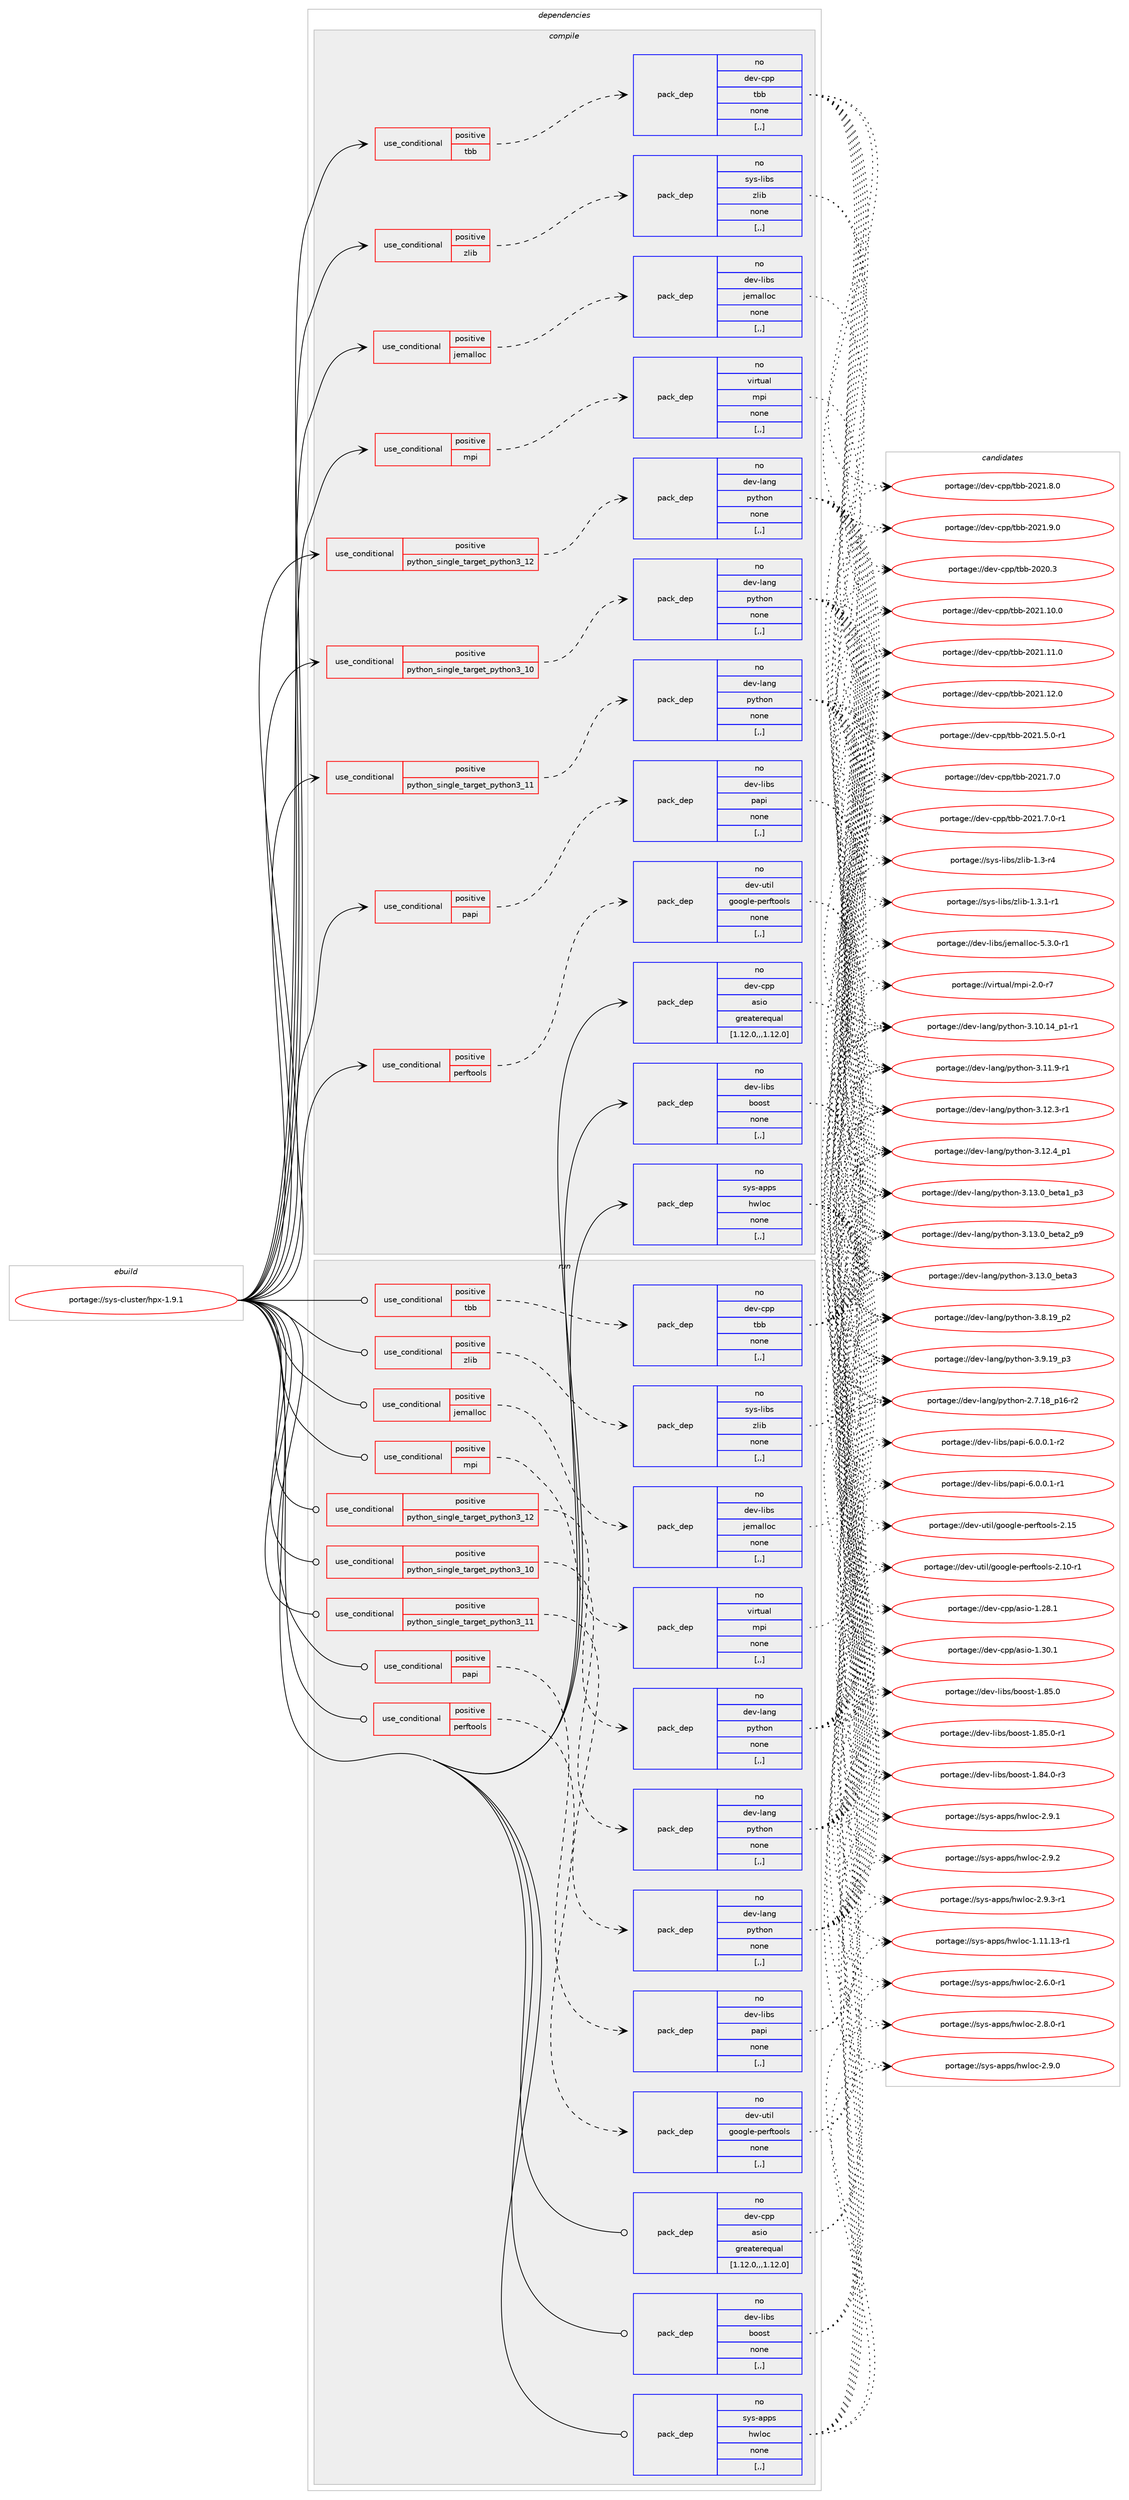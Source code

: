 digraph prolog {

# *************
# Graph options
# *************

newrank=true;
concentrate=true;
compound=true;
graph [rankdir=LR,fontname=Helvetica,fontsize=10,ranksep=1.5];#, ranksep=2.5, nodesep=0.2];
edge  [arrowhead=vee];
node  [fontname=Helvetica,fontsize=10];

# **********
# The ebuild
# **********

subgraph cluster_leftcol {
color=gray;
rank=same;
label=<<i>ebuild</i>>;
id [label="portage://sys-cluster/hpx-1.9.1", color=red, width=4, href="../sys-cluster/hpx-1.9.1.svg"];
}

# ****************
# The dependencies
# ****************

subgraph cluster_midcol {
color=gray;
label=<<i>dependencies</i>>;
subgraph cluster_compile {
fillcolor="#eeeeee";
style=filled;
label=<<i>compile</i>>;
subgraph cond111614 {
dependency420783 [label=<<TABLE BORDER="0" CELLBORDER="1" CELLSPACING="0" CELLPADDING="4"><TR><TD ROWSPAN="3" CELLPADDING="10">use_conditional</TD></TR><TR><TD>positive</TD></TR><TR><TD>jemalloc</TD></TR></TABLE>>, shape=none, color=red];
subgraph pack306294 {
dependency420784 [label=<<TABLE BORDER="0" CELLBORDER="1" CELLSPACING="0" CELLPADDING="4" WIDTH="220"><TR><TD ROWSPAN="6" CELLPADDING="30">pack_dep</TD></TR><TR><TD WIDTH="110">no</TD></TR><TR><TD>dev-libs</TD></TR><TR><TD>jemalloc</TD></TR><TR><TD>none</TD></TR><TR><TD>[,,]</TD></TR></TABLE>>, shape=none, color=blue];
}
dependency420783:e -> dependency420784:w [weight=20,style="dashed",arrowhead="vee"];
}
id:e -> dependency420783:w [weight=20,style="solid",arrowhead="vee"];
subgraph cond111615 {
dependency420785 [label=<<TABLE BORDER="0" CELLBORDER="1" CELLSPACING="0" CELLPADDING="4"><TR><TD ROWSPAN="3" CELLPADDING="10">use_conditional</TD></TR><TR><TD>positive</TD></TR><TR><TD>mpi</TD></TR></TABLE>>, shape=none, color=red];
subgraph pack306295 {
dependency420786 [label=<<TABLE BORDER="0" CELLBORDER="1" CELLSPACING="0" CELLPADDING="4" WIDTH="220"><TR><TD ROWSPAN="6" CELLPADDING="30">pack_dep</TD></TR><TR><TD WIDTH="110">no</TD></TR><TR><TD>virtual</TD></TR><TR><TD>mpi</TD></TR><TR><TD>none</TD></TR><TR><TD>[,,]</TD></TR></TABLE>>, shape=none, color=blue];
}
dependency420785:e -> dependency420786:w [weight=20,style="dashed",arrowhead="vee"];
}
id:e -> dependency420785:w [weight=20,style="solid",arrowhead="vee"];
subgraph cond111616 {
dependency420787 [label=<<TABLE BORDER="0" CELLBORDER="1" CELLSPACING="0" CELLPADDING="4"><TR><TD ROWSPAN="3" CELLPADDING="10">use_conditional</TD></TR><TR><TD>positive</TD></TR><TR><TD>papi</TD></TR></TABLE>>, shape=none, color=red];
subgraph pack306296 {
dependency420788 [label=<<TABLE BORDER="0" CELLBORDER="1" CELLSPACING="0" CELLPADDING="4" WIDTH="220"><TR><TD ROWSPAN="6" CELLPADDING="30">pack_dep</TD></TR><TR><TD WIDTH="110">no</TD></TR><TR><TD>dev-libs</TD></TR><TR><TD>papi</TD></TR><TR><TD>none</TD></TR><TR><TD>[,,]</TD></TR></TABLE>>, shape=none, color=blue];
}
dependency420787:e -> dependency420788:w [weight=20,style="dashed",arrowhead="vee"];
}
id:e -> dependency420787:w [weight=20,style="solid",arrowhead="vee"];
subgraph cond111617 {
dependency420789 [label=<<TABLE BORDER="0" CELLBORDER="1" CELLSPACING="0" CELLPADDING="4"><TR><TD ROWSPAN="3" CELLPADDING="10">use_conditional</TD></TR><TR><TD>positive</TD></TR><TR><TD>perftools</TD></TR></TABLE>>, shape=none, color=red];
subgraph pack306297 {
dependency420790 [label=<<TABLE BORDER="0" CELLBORDER="1" CELLSPACING="0" CELLPADDING="4" WIDTH="220"><TR><TD ROWSPAN="6" CELLPADDING="30">pack_dep</TD></TR><TR><TD WIDTH="110">no</TD></TR><TR><TD>dev-util</TD></TR><TR><TD>google-perftools</TD></TR><TR><TD>none</TD></TR><TR><TD>[,,]</TD></TR></TABLE>>, shape=none, color=blue];
}
dependency420789:e -> dependency420790:w [weight=20,style="dashed",arrowhead="vee"];
}
id:e -> dependency420789:w [weight=20,style="solid",arrowhead="vee"];
subgraph cond111618 {
dependency420791 [label=<<TABLE BORDER="0" CELLBORDER="1" CELLSPACING="0" CELLPADDING="4"><TR><TD ROWSPAN="3" CELLPADDING="10">use_conditional</TD></TR><TR><TD>positive</TD></TR><TR><TD>python_single_target_python3_10</TD></TR></TABLE>>, shape=none, color=red];
subgraph pack306298 {
dependency420792 [label=<<TABLE BORDER="0" CELLBORDER="1" CELLSPACING="0" CELLPADDING="4" WIDTH="220"><TR><TD ROWSPAN="6" CELLPADDING="30">pack_dep</TD></TR><TR><TD WIDTH="110">no</TD></TR><TR><TD>dev-lang</TD></TR><TR><TD>python</TD></TR><TR><TD>none</TD></TR><TR><TD>[,,]</TD></TR></TABLE>>, shape=none, color=blue];
}
dependency420791:e -> dependency420792:w [weight=20,style="dashed",arrowhead="vee"];
}
id:e -> dependency420791:w [weight=20,style="solid",arrowhead="vee"];
subgraph cond111619 {
dependency420793 [label=<<TABLE BORDER="0" CELLBORDER="1" CELLSPACING="0" CELLPADDING="4"><TR><TD ROWSPAN="3" CELLPADDING="10">use_conditional</TD></TR><TR><TD>positive</TD></TR><TR><TD>python_single_target_python3_11</TD></TR></TABLE>>, shape=none, color=red];
subgraph pack306299 {
dependency420794 [label=<<TABLE BORDER="0" CELLBORDER="1" CELLSPACING="0" CELLPADDING="4" WIDTH="220"><TR><TD ROWSPAN="6" CELLPADDING="30">pack_dep</TD></TR><TR><TD WIDTH="110">no</TD></TR><TR><TD>dev-lang</TD></TR><TR><TD>python</TD></TR><TR><TD>none</TD></TR><TR><TD>[,,]</TD></TR></TABLE>>, shape=none, color=blue];
}
dependency420793:e -> dependency420794:w [weight=20,style="dashed",arrowhead="vee"];
}
id:e -> dependency420793:w [weight=20,style="solid",arrowhead="vee"];
subgraph cond111620 {
dependency420795 [label=<<TABLE BORDER="0" CELLBORDER="1" CELLSPACING="0" CELLPADDING="4"><TR><TD ROWSPAN="3" CELLPADDING="10">use_conditional</TD></TR><TR><TD>positive</TD></TR><TR><TD>python_single_target_python3_12</TD></TR></TABLE>>, shape=none, color=red];
subgraph pack306300 {
dependency420796 [label=<<TABLE BORDER="0" CELLBORDER="1" CELLSPACING="0" CELLPADDING="4" WIDTH="220"><TR><TD ROWSPAN="6" CELLPADDING="30">pack_dep</TD></TR><TR><TD WIDTH="110">no</TD></TR><TR><TD>dev-lang</TD></TR><TR><TD>python</TD></TR><TR><TD>none</TD></TR><TR><TD>[,,]</TD></TR></TABLE>>, shape=none, color=blue];
}
dependency420795:e -> dependency420796:w [weight=20,style="dashed",arrowhead="vee"];
}
id:e -> dependency420795:w [weight=20,style="solid",arrowhead="vee"];
subgraph cond111621 {
dependency420797 [label=<<TABLE BORDER="0" CELLBORDER="1" CELLSPACING="0" CELLPADDING="4"><TR><TD ROWSPAN="3" CELLPADDING="10">use_conditional</TD></TR><TR><TD>positive</TD></TR><TR><TD>tbb</TD></TR></TABLE>>, shape=none, color=red];
subgraph pack306301 {
dependency420798 [label=<<TABLE BORDER="0" CELLBORDER="1" CELLSPACING="0" CELLPADDING="4" WIDTH="220"><TR><TD ROWSPAN="6" CELLPADDING="30">pack_dep</TD></TR><TR><TD WIDTH="110">no</TD></TR><TR><TD>dev-cpp</TD></TR><TR><TD>tbb</TD></TR><TR><TD>none</TD></TR><TR><TD>[,,]</TD></TR></TABLE>>, shape=none, color=blue];
}
dependency420797:e -> dependency420798:w [weight=20,style="dashed",arrowhead="vee"];
}
id:e -> dependency420797:w [weight=20,style="solid",arrowhead="vee"];
subgraph cond111622 {
dependency420799 [label=<<TABLE BORDER="0" CELLBORDER="1" CELLSPACING="0" CELLPADDING="4"><TR><TD ROWSPAN="3" CELLPADDING="10">use_conditional</TD></TR><TR><TD>positive</TD></TR><TR><TD>zlib</TD></TR></TABLE>>, shape=none, color=red];
subgraph pack306302 {
dependency420800 [label=<<TABLE BORDER="0" CELLBORDER="1" CELLSPACING="0" CELLPADDING="4" WIDTH="220"><TR><TD ROWSPAN="6" CELLPADDING="30">pack_dep</TD></TR><TR><TD WIDTH="110">no</TD></TR><TR><TD>sys-libs</TD></TR><TR><TD>zlib</TD></TR><TR><TD>none</TD></TR><TR><TD>[,,]</TD></TR></TABLE>>, shape=none, color=blue];
}
dependency420799:e -> dependency420800:w [weight=20,style="dashed",arrowhead="vee"];
}
id:e -> dependency420799:w [weight=20,style="solid",arrowhead="vee"];
subgraph pack306303 {
dependency420801 [label=<<TABLE BORDER="0" CELLBORDER="1" CELLSPACING="0" CELLPADDING="4" WIDTH="220"><TR><TD ROWSPAN="6" CELLPADDING="30">pack_dep</TD></TR><TR><TD WIDTH="110">no</TD></TR><TR><TD>dev-cpp</TD></TR><TR><TD>asio</TD></TR><TR><TD>greaterequal</TD></TR><TR><TD>[1.12.0,,,1.12.0]</TD></TR></TABLE>>, shape=none, color=blue];
}
id:e -> dependency420801:w [weight=20,style="solid",arrowhead="vee"];
subgraph pack306304 {
dependency420802 [label=<<TABLE BORDER="0" CELLBORDER="1" CELLSPACING="0" CELLPADDING="4" WIDTH="220"><TR><TD ROWSPAN="6" CELLPADDING="30">pack_dep</TD></TR><TR><TD WIDTH="110">no</TD></TR><TR><TD>dev-libs</TD></TR><TR><TD>boost</TD></TR><TR><TD>none</TD></TR><TR><TD>[,,]</TD></TR></TABLE>>, shape=none, color=blue];
}
id:e -> dependency420802:w [weight=20,style="solid",arrowhead="vee"];
subgraph pack306305 {
dependency420803 [label=<<TABLE BORDER="0" CELLBORDER="1" CELLSPACING="0" CELLPADDING="4" WIDTH="220"><TR><TD ROWSPAN="6" CELLPADDING="30">pack_dep</TD></TR><TR><TD WIDTH="110">no</TD></TR><TR><TD>sys-apps</TD></TR><TR><TD>hwloc</TD></TR><TR><TD>none</TD></TR><TR><TD>[,,]</TD></TR></TABLE>>, shape=none, color=blue];
}
id:e -> dependency420803:w [weight=20,style="solid",arrowhead="vee"];
}
subgraph cluster_compileandrun {
fillcolor="#eeeeee";
style=filled;
label=<<i>compile and run</i>>;
}
subgraph cluster_run {
fillcolor="#eeeeee";
style=filled;
label=<<i>run</i>>;
subgraph cond111623 {
dependency420804 [label=<<TABLE BORDER="0" CELLBORDER="1" CELLSPACING="0" CELLPADDING="4"><TR><TD ROWSPAN="3" CELLPADDING="10">use_conditional</TD></TR><TR><TD>positive</TD></TR><TR><TD>jemalloc</TD></TR></TABLE>>, shape=none, color=red];
subgraph pack306306 {
dependency420805 [label=<<TABLE BORDER="0" CELLBORDER="1" CELLSPACING="0" CELLPADDING="4" WIDTH="220"><TR><TD ROWSPAN="6" CELLPADDING="30">pack_dep</TD></TR><TR><TD WIDTH="110">no</TD></TR><TR><TD>dev-libs</TD></TR><TR><TD>jemalloc</TD></TR><TR><TD>none</TD></TR><TR><TD>[,,]</TD></TR></TABLE>>, shape=none, color=blue];
}
dependency420804:e -> dependency420805:w [weight=20,style="dashed",arrowhead="vee"];
}
id:e -> dependency420804:w [weight=20,style="solid",arrowhead="odot"];
subgraph cond111624 {
dependency420806 [label=<<TABLE BORDER="0" CELLBORDER="1" CELLSPACING="0" CELLPADDING="4"><TR><TD ROWSPAN="3" CELLPADDING="10">use_conditional</TD></TR><TR><TD>positive</TD></TR><TR><TD>mpi</TD></TR></TABLE>>, shape=none, color=red];
subgraph pack306307 {
dependency420807 [label=<<TABLE BORDER="0" CELLBORDER="1" CELLSPACING="0" CELLPADDING="4" WIDTH="220"><TR><TD ROWSPAN="6" CELLPADDING="30">pack_dep</TD></TR><TR><TD WIDTH="110">no</TD></TR><TR><TD>virtual</TD></TR><TR><TD>mpi</TD></TR><TR><TD>none</TD></TR><TR><TD>[,,]</TD></TR></TABLE>>, shape=none, color=blue];
}
dependency420806:e -> dependency420807:w [weight=20,style="dashed",arrowhead="vee"];
}
id:e -> dependency420806:w [weight=20,style="solid",arrowhead="odot"];
subgraph cond111625 {
dependency420808 [label=<<TABLE BORDER="0" CELLBORDER="1" CELLSPACING="0" CELLPADDING="4"><TR><TD ROWSPAN="3" CELLPADDING="10">use_conditional</TD></TR><TR><TD>positive</TD></TR><TR><TD>papi</TD></TR></TABLE>>, shape=none, color=red];
subgraph pack306308 {
dependency420809 [label=<<TABLE BORDER="0" CELLBORDER="1" CELLSPACING="0" CELLPADDING="4" WIDTH="220"><TR><TD ROWSPAN="6" CELLPADDING="30">pack_dep</TD></TR><TR><TD WIDTH="110">no</TD></TR><TR><TD>dev-libs</TD></TR><TR><TD>papi</TD></TR><TR><TD>none</TD></TR><TR><TD>[,,]</TD></TR></TABLE>>, shape=none, color=blue];
}
dependency420808:e -> dependency420809:w [weight=20,style="dashed",arrowhead="vee"];
}
id:e -> dependency420808:w [weight=20,style="solid",arrowhead="odot"];
subgraph cond111626 {
dependency420810 [label=<<TABLE BORDER="0" CELLBORDER="1" CELLSPACING="0" CELLPADDING="4"><TR><TD ROWSPAN="3" CELLPADDING="10">use_conditional</TD></TR><TR><TD>positive</TD></TR><TR><TD>perftools</TD></TR></TABLE>>, shape=none, color=red];
subgraph pack306309 {
dependency420811 [label=<<TABLE BORDER="0" CELLBORDER="1" CELLSPACING="0" CELLPADDING="4" WIDTH="220"><TR><TD ROWSPAN="6" CELLPADDING="30">pack_dep</TD></TR><TR><TD WIDTH="110">no</TD></TR><TR><TD>dev-util</TD></TR><TR><TD>google-perftools</TD></TR><TR><TD>none</TD></TR><TR><TD>[,,]</TD></TR></TABLE>>, shape=none, color=blue];
}
dependency420810:e -> dependency420811:w [weight=20,style="dashed",arrowhead="vee"];
}
id:e -> dependency420810:w [weight=20,style="solid",arrowhead="odot"];
subgraph cond111627 {
dependency420812 [label=<<TABLE BORDER="0" CELLBORDER="1" CELLSPACING="0" CELLPADDING="4"><TR><TD ROWSPAN="3" CELLPADDING="10">use_conditional</TD></TR><TR><TD>positive</TD></TR><TR><TD>python_single_target_python3_10</TD></TR></TABLE>>, shape=none, color=red];
subgraph pack306310 {
dependency420813 [label=<<TABLE BORDER="0" CELLBORDER="1" CELLSPACING="0" CELLPADDING="4" WIDTH="220"><TR><TD ROWSPAN="6" CELLPADDING="30">pack_dep</TD></TR><TR><TD WIDTH="110">no</TD></TR><TR><TD>dev-lang</TD></TR><TR><TD>python</TD></TR><TR><TD>none</TD></TR><TR><TD>[,,]</TD></TR></TABLE>>, shape=none, color=blue];
}
dependency420812:e -> dependency420813:w [weight=20,style="dashed",arrowhead="vee"];
}
id:e -> dependency420812:w [weight=20,style="solid",arrowhead="odot"];
subgraph cond111628 {
dependency420814 [label=<<TABLE BORDER="0" CELLBORDER="1" CELLSPACING="0" CELLPADDING="4"><TR><TD ROWSPAN="3" CELLPADDING="10">use_conditional</TD></TR><TR><TD>positive</TD></TR><TR><TD>python_single_target_python3_11</TD></TR></TABLE>>, shape=none, color=red];
subgraph pack306311 {
dependency420815 [label=<<TABLE BORDER="0" CELLBORDER="1" CELLSPACING="0" CELLPADDING="4" WIDTH="220"><TR><TD ROWSPAN="6" CELLPADDING="30">pack_dep</TD></TR><TR><TD WIDTH="110">no</TD></TR><TR><TD>dev-lang</TD></TR><TR><TD>python</TD></TR><TR><TD>none</TD></TR><TR><TD>[,,]</TD></TR></TABLE>>, shape=none, color=blue];
}
dependency420814:e -> dependency420815:w [weight=20,style="dashed",arrowhead="vee"];
}
id:e -> dependency420814:w [weight=20,style="solid",arrowhead="odot"];
subgraph cond111629 {
dependency420816 [label=<<TABLE BORDER="0" CELLBORDER="1" CELLSPACING="0" CELLPADDING="4"><TR><TD ROWSPAN="3" CELLPADDING="10">use_conditional</TD></TR><TR><TD>positive</TD></TR><TR><TD>python_single_target_python3_12</TD></TR></TABLE>>, shape=none, color=red];
subgraph pack306312 {
dependency420817 [label=<<TABLE BORDER="0" CELLBORDER="1" CELLSPACING="0" CELLPADDING="4" WIDTH="220"><TR><TD ROWSPAN="6" CELLPADDING="30">pack_dep</TD></TR><TR><TD WIDTH="110">no</TD></TR><TR><TD>dev-lang</TD></TR><TR><TD>python</TD></TR><TR><TD>none</TD></TR><TR><TD>[,,]</TD></TR></TABLE>>, shape=none, color=blue];
}
dependency420816:e -> dependency420817:w [weight=20,style="dashed",arrowhead="vee"];
}
id:e -> dependency420816:w [weight=20,style="solid",arrowhead="odot"];
subgraph cond111630 {
dependency420818 [label=<<TABLE BORDER="0" CELLBORDER="1" CELLSPACING="0" CELLPADDING="4"><TR><TD ROWSPAN="3" CELLPADDING="10">use_conditional</TD></TR><TR><TD>positive</TD></TR><TR><TD>tbb</TD></TR></TABLE>>, shape=none, color=red];
subgraph pack306313 {
dependency420819 [label=<<TABLE BORDER="0" CELLBORDER="1" CELLSPACING="0" CELLPADDING="4" WIDTH="220"><TR><TD ROWSPAN="6" CELLPADDING="30">pack_dep</TD></TR><TR><TD WIDTH="110">no</TD></TR><TR><TD>dev-cpp</TD></TR><TR><TD>tbb</TD></TR><TR><TD>none</TD></TR><TR><TD>[,,]</TD></TR></TABLE>>, shape=none, color=blue];
}
dependency420818:e -> dependency420819:w [weight=20,style="dashed",arrowhead="vee"];
}
id:e -> dependency420818:w [weight=20,style="solid",arrowhead="odot"];
subgraph cond111631 {
dependency420820 [label=<<TABLE BORDER="0" CELLBORDER="1" CELLSPACING="0" CELLPADDING="4"><TR><TD ROWSPAN="3" CELLPADDING="10">use_conditional</TD></TR><TR><TD>positive</TD></TR><TR><TD>zlib</TD></TR></TABLE>>, shape=none, color=red];
subgraph pack306314 {
dependency420821 [label=<<TABLE BORDER="0" CELLBORDER="1" CELLSPACING="0" CELLPADDING="4" WIDTH="220"><TR><TD ROWSPAN="6" CELLPADDING="30">pack_dep</TD></TR><TR><TD WIDTH="110">no</TD></TR><TR><TD>sys-libs</TD></TR><TR><TD>zlib</TD></TR><TR><TD>none</TD></TR><TR><TD>[,,]</TD></TR></TABLE>>, shape=none, color=blue];
}
dependency420820:e -> dependency420821:w [weight=20,style="dashed",arrowhead="vee"];
}
id:e -> dependency420820:w [weight=20,style="solid",arrowhead="odot"];
subgraph pack306315 {
dependency420822 [label=<<TABLE BORDER="0" CELLBORDER="1" CELLSPACING="0" CELLPADDING="4" WIDTH="220"><TR><TD ROWSPAN="6" CELLPADDING="30">pack_dep</TD></TR><TR><TD WIDTH="110">no</TD></TR><TR><TD>dev-cpp</TD></TR><TR><TD>asio</TD></TR><TR><TD>greaterequal</TD></TR><TR><TD>[1.12.0,,,1.12.0]</TD></TR></TABLE>>, shape=none, color=blue];
}
id:e -> dependency420822:w [weight=20,style="solid",arrowhead="odot"];
subgraph pack306316 {
dependency420823 [label=<<TABLE BORDER="0" CELLBORDER="1" CELLSPACING="0" CELLPADDING="4" WIDTH="220"><TR><TD ROWSPAN="6" CELLPADDING="30">pack_dep</TD></TR><TR><TD WIDTH="110">no</TD></TR><TR><TD>dev-libs</TD></TR><TR><TD>boost</TD></TR><TR><TD>none</TD></TR><TR><TD>[,,]</TD></TR></TABLE>>, shape=none, color=blue];
}
id:e -> dependency420823:w [weight=20,style="solid",arrowhead="odot"];
subgraph pack306317 {
dependency420824 [label=<<TABLE BORDER="0" CELLBORDER="1" CELLSPACING="0" CELLPADDING="4" WIDTH="220"><TR><TD ROWSPAN="6" CELLPADDING="30">pack_dep</TD></TR><TR><TD WIDTH="110">no</TD></TR><TR><TD>sys-apps</TD></TR><TR><TD>hwloc</TD></TR><TR><TD>none</TD></TR><TR><TD>[,,]</TD></TR></TABLE>>, shape=none, color=blue];
}
id:e -> dependency420824:w [weight=20,style="solid",arrowhead="odot"];
}
}

# **************
# The candidates
# **************

subgraph cluster_choices {
rank=same;
color=gray;
label=<<i>candidates</i>>;

subgraph choice306294 {
color=black;
nodesep=1;
choice10010111845108105981154710610110997108108111994553465146484511449 [label="portage://dev-libs/jemalloc-5.3.0-r1", color=red, width=4,href="../dev-libs/jemalloc-5.3.0-r1.svg"];
dependency420784:e -> choice10010111845108105981154710610110997108108111994553465146484511449:w [style=dotted,weight="100"];
}
subgraph choice306295 {
color=black;
nodesep=1;
choice1181051141161179710847109112105455046484511455 [label="portage://virtual/mpi-2.0-r7", color=red, width=4,href="../virtual/mpi-2.0-r7.svg"];
dependency420786:e -> choice1181051141161179710847109112105455046484511455:w [style=dotted,weight="100"];
}
subgraph choice306296 {
color=black;
nodesep=1;
choice1001011184510810598115471129711210545544648464846494511449 [label="portage://dev-libs/papi-6.0.0.1-r1", color=red, width=4,href="../dev-libs/papi-6.0.0.1-r1.svg"];
choice1001011184510810598115471129711210545544648464846494511450 [label="portage://dev-libs/papi-6.0.0.1-r2", color=red, width=4,href="../dev-libs/papi-6.0.0.1-r2.svg"];
dependency420788:e -> choice1001011184510810598115471129711210545544648464846494511449:w [style=dotted,weight="100"];
dependency420788:e -> choice1001011184510810598115471129711210545544648464846494511450:w [style=dotted,weight="100"];
}
subgraph choice306297 {
color=black;
nodesep=1;
choice10010111845117116105108471031111111031081014511210111410211611111110811545504649484511449 [label="portage://dev-util/google-perftools-2.10-r1", color=red, width=4,href="../dev-util/google-perftools-2.10-r1.svg"];
choice1001011184511711610510847103111111103108101451121011141021161111111081154550464953 [label="portage://dev-util/google-perftools-2.15", color=red, width=4,href="../dev-util/google-perftools-2.15.svg"];
dependency420790:e -> choice10010111845117116105108471031111111031081014511210111410211611111110811545504649484511449:w [style=dotted,weight="100"];
dependency420790:e -> choice1001011184511711610510847103111111103108101451121011141021161111111081154550464953:w [style=dotted,weight="100"];
}
subgraph choice306298 {
color=black;
nodesep=1;
choice100101118451089711010347112121116104111110455046554649569511249544511450 [label="portage://dev-lang/python-2.7.18_p16-r2", color=red, width=4,href="../dev-lang/python-2.7.18_p16-r2.svg"];
choice100101118451089711010347112121116104111110455146494846495295112494511449 [label="portage://dev-lang/python-3.10.14_p1-r1", color=red, width=4,href="../dev-lang/python-3.10.14_p1-r1.svg"];
choice100101118451089711010347112121116104111110455146494946574511449 [label="portage://dev-lang/python-3.11.9-r1", color=red, width=4,href="../dev-lang/python-3.11.9-r1.svg"];
choice100101118451089711010347112121116104111110455146495046514511449 [label="portage://dev-lang/python-3.12.3-r1", color=red, width=4,href="../dev-lang/python-3.12.3-r1.svg"];
choice100101118451089711010347112121116104111110455146495046529511249 [label="portage://dev-lang/python-3.12.4_p1", color=red, width=4,href="../dev-lang/python-3.12.4_p1.svg"];
choice10010111845108971101034711212111610411111045514649514648959810111697499511251 [label="portage://dev-lang/python-3.13.0_beta1_p3", color=red, width=4,href="../dev-lang/python-3.13.0_beta1_p3.svg"];
choice10010111845108971101034711212111610411111045514649514648959810111697509511257 [label="portage://dev-lang/python-3.13.0_beta2_p9", color=red, width=4,href="../dev-lang/python-3.13.0_beta2_p9.svg"];
choice1001011184510897110103471121211161041111104551464951464895981011169751 [label="portage://dev-lang/python-3.13.0_beta3", color=red, width=4,href="../dev-lang/python-3.13.0_beta3.svg"];
choice100101118451089711010347112121116104111110455146564649579511250 [label="portage://dev-lang/python-3.8.19_p2", color=red, width=4,href="../dev-lang/python-3.8.19_p2.svg"];
choice100101118451089711010347112121116104111110455146574649579511251 [label="portage://dev-lang/python-3.9.19_p3", color=red, width=4,href="../dev-lang/python-3.9.19_p3.svg"];
dependency420792:e -> choice100101118451089711010347112121116104111110455046554649569511249544511450:w [style=dotted,weight="100"];
dependency420792:e -> choice100101118451089711010347112121116104111110455146494846495295112494511449:w [style=dotted,weight="100"];
dependency420792:e -> choice100101118451089711010347112121116104111110455146494946574511449:w [style=dotted,weight="100"];
dependency420792:e -> choice100101118451089711010347112121116104111110455146495046514511449:w [style=dotted,weight="100"];
dependency420792:e -> choice100101118451089711010347112121116104111110455146495046529511249:w [style=dotted,weight="100"];
dependency420792:e -> choice10010111845108971101034711212111610411111045514649514648959810111697499511251:w [style=dotted,weight="100"];
dependency420792:e -> choice10010111845108971101034711212111610411111045514649514648959810111697509511257:w [style=dotted,weight="100"];
dependency420792:e -> choice1001011184510897110103471121211161041111104551464951464895981011169751:w [style=dotted,weight="100"];
dependency420792:e -> choice100101118451089711010347112121116104111110455146564649579511250:w [style=dotted,weight="100"];
dependency420792:e -> choice100101118451089711010347112121116104111110455146574649579511251:w [style=dotted,weight="100"];
}
subgraph choice306299 {
color=black;
nodesep=1;
choice100101118451089711010347112121116104111110455046554649569511249544511450 [label="portage://dev-lang/python-2.7.18_p16-r2", color=red, width=4,href="../dev-lang/python-2.7.18_p16-r2.svg"];
choice100101118451089711010347112121116104111110455146494846495295112494511449 [label="portage://dev-lang/python-3.10.14_p1-r1", color=red, width=4,href="../dev-lang/python-3.10.14_p1-r1.svg"];
choice100101118451089711010347112121116104111110455146494946574511449 [label="portage://dev-lang/python-3.11.9-r1", color=red, width=4,href="../dev-lang/python-3.11.9-r1.svg"];
choice100101118451089711010347112121116104111110455146495046514511449 [label="portage://dev-lang/python-3.12.3-r1", color=red, width=4,href="../dev-lang/python-3.12.3-r1.svg"];
choice100101118451089711010347112121116104111110455146495046529511249 [label="portage://dev-lang/python-3.12.4_p1", color=red, width=4,href="../dev-lang/python-3.12.4_p1.svg"];
choice10010111845108971101034711212111610411111045514649514648959810111697499511251 [label="portage://dev-lang/python-3.13.0_beta1_p3", color=red, width=4,href="../dev-lang/python-3.13.0_beta1_p3.svg"];
choice10010111845108971101034711212111610411111045514649514648959810111697509511257 [label="portage://dev-lang/python-3.13.0_beta2_p9", color=red, width=4,href="../dev-lang/python-3.13.0_beta2_p9.svg"];
choice1001011184510897110103471121211161041111104551464951464895981011169751 [label="portage://dev-lang/python-3.13.0_beta3", color=red, width=4,href="../dev-lang/python-3.13.0_beta3.svg"];
choice100101118451089711010347112121116104111110455146564649579511250 [label="portage://dev-lang/python-3.8.19_p2", color=red, width=4,href="../dev-lang/python-3.8.19_p2.svg"];
choice100101118451089711010347112121116104111110455146574649579511251 [label="portage://dev-lang/python-3.9.19_p3", color=red, width=4,href="../dev-lang/python-3.9.19_p3.svg"];
dependency420794:e -> choice100101118451089711010347112121116104111110455046554649569511249544511450:w [style=dotted,weight="100"];
dependency420794:e -> choice100101118451089711010347112121116104111110455146494846495295112494511449:w [style=dotted,weight="100"];
dependency420794:e -> choice100101118451089711010347112121116104111110455146494946574511449:w [style=dotted,weight="100"];
dependency420794:e -> choice100101118451089711010347112121116104111110455146495046514511449:w [style=dotted,weight="100"];
dependency420794:e -> choice100101118451089711010347112121116104111110455146495046529511249:w [style=dotted,weight="100"];
dependency420794:e -> choice10010111845108971101034711212111610411111045514649514648959810111697499511251:w [style=dotted,weight="100"];
dependency420794:e -> choice10010111845108971101034711212111610411111045514649514648959810111697509511257:w [style=dotted,weight="100"];
dependency420794:e -> choice1001011184510897110103471121211161041111104551464951464895981011169751:w [style=dotted,weight="100"];
dependency420794:e -> choice100101118451089711010347112121116104111110455146564649579511250:w [style=dotted,weight="100"];
dependency420794:e -> choice100101118451089711010347112121116104111110455146574649579511251:w [style=dotted,weight="100"];
}
subgraph choice306300 {
color=black;
nodesep=1;
choice100101118451089711010347112121116104111110455046554649569511249544511450 [label="portage://dev-lang/python-2.7.18_p16-r2", color=red, width=4,href="../dev-lang/python-2.7.18_p16-r2.svg"];
choice100101118451089711010347112121116104111110455146494846495295112494511449 [label="portage://dev-lang/python-3.10.14_p1-r1", color=red, width=4,href="../dev-lang/python-3.10.14_p1-r1.svg"];
choice100101118451089711010347112121116104111110455146494946574511449 [label="portage://dev-lang/python-3.11.9-r1", color=red, width=4,href="../dev-lang/python-3.11.9-r1.svg"];
choice100101118451089711010347112121116104111110455146495046514511449 [label="portage://dev-lang/python-3.12.3-r1", color=red, width=4,href="../dev-lang/python-3.12.3-r1.svg"];
choice100101118451089711010347112121116104111110455146495046529511249 [label="portage://dev-lang/python-3.12.4_p1", color=red, width=4,href="../dev-lang/python-3.12.4_p1.svg"];
choice10010111845108971101034711212111610411111045514649514648959810111697499511251 [label="portage://dev-lang/python-3.13.0_beta1_p3", color=red, width=4,href="../dev-lang/python-3.13.0_beta1_p3.svg"];
choice10010111845108971101034711212111610411111045514649514648959810111697509511257 [label="portage://dev-lang/python-3.13.0_beta2_p9", color=red, width=4,href="../dev-lang/python-3.13.0_beta2_p9.svg"];
choice1001011184510897110103471121211161041111104551464951464895981011169751 [label="portage://dev-lang/python-3.13.0_beta3", color=red, width=4,href="../dev-lang/python-3.13.0_beta3.svg"];
choice100101118451089711010347112121116104111110455146564649579511250 [label="portage://dev-lang/python-3.8.19_p2", color=red, width=4,href="../dev-lang/python-3.8.19_p2.svg"];
choice100101118451089711010347112121116104111110455146574649579511251 [label="portage://dev-lang/python-3.9.19_p3", color=red, width=4,href="../dev-lang/python-3.9.19_p3.svg"];
dependency420796:e -> choice100101118451089711010347112121116104111110455046554649569511249544511450:w [style=dotted,weight="100"];
dependency420796:e -> choice100101118451089711010347112121116104111110455146494846495295112494511449:w [style=dotted,weight="100"];
dependency420796:e -> choice100101118451089711010347112121116104111110455146494946574511449:w [style=dotted,weight="100"];
dependency420796:e -> choice100101118451089711010347112121116104111110455146495046514511449:w [style=dotted,weight="100"];
dependency420796:e -> choice100101118451089711010347112121116104111110455146495046529511249:w [style=dotted,weight="100"];
dependency420796:e -> choice10010111845108971101034711212111610411111045514649514648959810111697499511251:w [style=dotted,weight="100"];
dependency420796:e -> choice10010111845108971101034711212111610411111045514649514648959810111697509511257:w [style=dotted,weight="100"];
dependency420796:e -> choice1001011184510897110103471121211161041111104551464951464895981011169751:w [style=dotted,weight="100"];
dependency420796:e -> choice100101118451089711010347112121116104111110455146564649579511250:w [style=dotted,weight="100"];
dependency420796:e -> choice100101118451089711010347112121116104111110455146574649579511251:w [style=dotted,weight="100"];
}
subgraph choice306301 {
color=black;
nodesep=1;
choice100101118459911211247116989845504850484651 [label="portage://dev-cpp/tbb-2020.3", color=red, width=4,href="../dev-cpp/tbb-2020.3.svg"];
choice100101118459911211247116989845504850494649484648 [label="portage://dev-cpp/tbb-2021.10.0", color=red, width=4,href="../dev-cpp/tbb-2021.10.0.svg"];
choice100101118459911211247116989845504850494649494648 [label="portage://dev-cpp/tbb-2021.11.0", color=red, width=4,href="../dev-cpp/tbb-2021.11.0.svg"];
choice100101118459911211247116989845504850494649504648 [label="portage://dev-cpp/tbb-2021.12.0", color=red, width=4,href="../dev-cpp/tbb-2021.12.0.svg"];
choice10010111845991121124711698984550485049465346484511449 [label="portage://dev-cpp/tbb-2021.5.0-r1", color=red, width=4,href="../dev-cpp/tbb-2021.5.0-r1.svg"];
choice1001011184599112112471169898455048504946554648 [label="portage://dev-cpp/tbb-2021.7.0", color=red, width=4,href="../dev-cpp/tbb-2021.7.0.svg"];
choice10010111845991121124711698984550485049465546484511449 [label="portage://dev-cpp/tbb-2021.7.0-r1", color=red, width=4,href="../dev-cpp/tbb-2021.7.0-r1.svg"];
choice1001011184599112112471169898455048504946564648 [label="portage://dev-cpp/tbb-2021.8.0", color=red, width=4,href="../dev-cpp/tbb-2021.8.0.svg"];
choice1001011184599112112471169898455048504946574648 [label="portage://dev-cpp/tbb-2021.9.0", color=red, width=4,href="../dev-cpp/tbb-2021.9.0.svg"];
dependency420798:e -> choice100101118459911211247116989845504850484651:w [style=dotted,weight="100"];
dependency420798:e -> choice100101118459911211247116989845504850494649484648:w [style=dotted,weight="100"];
dependency420798:e -> choice100101118459911211247116989845504850494649494648:w [style=dotted,weight="100"];
dependency420798:e -> choice100101118459911211247116989845504850494649504648:w [style=dotted,weight="100"];
dependency420798:e -> choice10010111845991121124711698984550485049465346484511449:w [style=dotted,weight="100"];
dependency420798:e -> choice1001011184599112112471169898455048504946554648:w [style=dotted,weight="100"];
dependency420798:e -> choice10010111845991121124711698984550485049465546484511449:w [style=dotted,weight="100"];
dependency420798:e -> choice1001011184599112112471169898455048504946564648:w [style=dotted,weight="100"];
dependency420798:e -> choice1001011184599112112471169898455048504946574648:w [style=dotted,weight="100"];
}
subgraph choice306302 {
color=black;
nodesep=1;
choice11512111545108105981154712210810598454946514511452 [label="portage://sys-libs/zlib-1.3-r4", color=red, width=4,href="../sys-libs/zlib-1.3-r4.svg"];
choice115121115451081059811547122108105984549465146494511449 [label="portage://sys-libs/zlib-1.3.1-r1", color=red, width=4,href="../sys-libs/zlib-1.3.1-r1.svg"];
dependency420800:e -> choice11512111545108105981154712210810598454946514511452:w [style=dotted,weight="100"];
dependency420800:e -> choice115121115451081059811547122108105984549465146494511449:w [style=dotted,weight="100"];
}
subgraph choice306303 {
color=black;
nodesep=1;
choice1001011184599112112479711510511145494650564649 [label="portage://dev-cpp/asio-1.28.1", color=red, width=4,href="../dev-cpp/asio-1.28.1.svg"];
choice1001011184599112112479711510511145494651484649 [label="portage://dev-cpp/asio-1.30.1", color=red, width=4,href="../dev-cpp/asio-1.30.1.svg"];
dependency420801:e -> choice1001011184599112112479711510511145494650564649:w [style=dotted,weight="100"];
dependency420801:e -> choice1001011184599112112479711510511145494651484649:w [style=dotted,weight="100"];
}
subgraph choice306304 {
color=black;
nodesep=1;
choice10010111845108105981154798111111115116454946565246484511451 [label="portage://dev-libs/boost-1.84.0-r3", color=red, width=4,href="../dev-libs/boost-1.84.0-r3.svg"];
choice1001011184510810598115479811111111511645494656534648 [label="portage://dev-libs/boost-1.85.0", color=red, width=4,href="../dev-libs/boost-1.85.0.svg"];
choice10010111845108105981154798111111115116454946565346484511449 [label="portage://dev-libs/boost-1.85.0-r1", color=red, width=4,href="../dev-libs/boost-1.85.0-r1.svg"];
dependency420802:e -> choice10010111845108105981154798111111115116454946565246484511451:w [style=dotted,weight="100"];
dependency420802:e -> choice1001011184510810598115479811111111511645494656534648:w [style=dotted,weight="100"];
dependency420802:e -> choice10010111845108105981154798111111115116454946565346484511449:w [style=dotted,weight="100"];
}
subgraph choice306305 {
color=black;
nodesep=1;
choice1151211154597112112115471041191081119945494649494649514511449 [label="portage://sys-apps/hwloc-1.11.13-r1", color=red, width=4,href="../sys-apps/hwloc-1.11.13-r1.svg"];
choice115121115459711211211547104119108111994550465446484511449 [label="portage://sys-apps/hwloc-2.6.0-r1", color=red, width=4,href="../sys-apps/hwloc-2.6.0-r1.svg"];
choice115121115459711211211547104119108111994550465646484511449 [label="portage://sys-apps/hwloc-2.8.0-r1", color=red, width=4,href="../sys-apps/hwloc-2.8.0-r1.svg"];
choice11512111545971121121154710411910811199455046574648 [label="portage://sys-apps/hwloc-2.9.0", color=red, width=4,href="../sys-apps/hwloc-2.9.0.svg"];
choice11512111545971121121154710411910811199455046574649 [label="portage://sys-apps/hwloc-2.9.1", color=red, width=4,href="../sys-apps/hwloc-2.9.1.svg"];
choice11512111545971121121154710411910811199455046574650 [label="portage://sys-apps/hwloc-2.9.2", color=red, width=4,href="../sys-apps/hwloc-2.9.2.svg"];
choice115121115459711211211547104119108111994550465746514511449 [label="portage://sys-apps/hwloc-2.9.3-r1", color=red, width=4,href="../sys-apps/hwloc-2.9.3-r1.svg"];
dependency420803:e -> choice1151211154597112112115471041191081119945494649494649514511449:w [style=dotted,weight="100"];
dependency420803:e -> choice115121115459711211211547104119108111994550465446484511449:w [style=dotted,weight="100"];
dependency420803:e -> choice115121115459711211211547104119108111994550465646484511449:w [style=dotted,weight="100"];
dependency420803:e -> choice11512111545971121121154710411910811199455046574648:w [style=dotted,weight="100"];
dependency420803:e -> choice11512111545971121121154710411910811199455046574649:w [style=dotted,weight="100"];
dependency420803:e -> choice11512111545971121121154710411910811199455046574650:w [style=dotted,weight="100"];
dependency420803:e -> choice115121115459711211211547104119108111994550465746514511449:w [style=dotted,weight="100"];
}
subgraph choice306306 {
color=black;
nodesep=1;
choice10010111845108105981154710610110997108108111994553465146484511449 [label="portage://dev-libs/jemalloc-5.3.0-r1", color=red, width=4,href="../dev-libs/jemalloc-5.3.0-r1.svg"];
dependency420805:e -> choice10010111845108105981154710610110997108108111994553465146484511449:w [style=dotted,weight="100"];
}
subgraph choice306307 {
color=black;
nodesep=1;
choice1181051141161179710847109112105455046484511455 [label="portage://virtual/mpi-2.0-r7", color=red, width=4,href="../virtual/mpi-2.0-r7.svg"];
dependency420807:e -> choice1181051141161179710847109112105455046484511455:w [style=dotted,weight="100"];
}
subgraph choice306308 {
color=black;
nodesep=1;
choice1001011184510810598115471129711210545544648464846494511449 [label="portage://dev-libs/papi-6.0.0.1-r1", color=red, width=4,href="../dev-libs/papi-6.0.0.1-r1.svg"];
choice1001011184510810598115471129711210545544648464846494511450 [label="portage://dev-libs/papi-6.0.0.1-r2", color=red, width=4,href="../dev-libs/papi-6.0.0.1-r2.svg"];
dependency420809:e -> choice1001011184510810598115471129711210545544648464846494511449:w [style=dotted,weight="100"];
dependency420809:e -> choice1001011184510810598115471129711210545544648464846494511450:w [style=dotted,weight="100"];
}
subgraph choice306309 {
color=black;
nodesep=1;
choice10010111845117116105108471031111111031081014511210111410211611111110811545504649484511449 [label="portage://dev-util/google-perftools-2.10-r1", color=red, width=4,href="../dev-util/google-perftools-2.10-r1.svg"];
choice1001011184511711610510847103111111103108101451121011141021161111111081154550464953 [label="portage://dev-util/google-perftools-2.15", color=red, width=4,href="../dev-util/google-perftools-2.15.svg"];
dependency420811:e -> choice10010111845117116105108471031111111031081014511210111410211611111110811545504649484511449:w [style=dotted,weight="100"];
dependency420811:e -> choice1001011184511711610510847103111111103108101451121011141021161111111081154550464953:w [style=dotted,weight="100"];
}
subgraph choice306310 {
color=black;
nodesep=1;
choice100101118451089711010347112121116104111110455046554649569511249544511450 [label="portage://dev-lang/python-2.7.18_p16-r2", color=red, width=4,href="../dev-lang/python-2.7.18_p16-r2.svg"];
choice100101118451089711010347112121116104111110455146494846495295112494511449 [label="portage://dev-lang/python-3.10.14_p1-r1", color=red, width=4,href="../dev-lang/python-3.10.14_p1-r1.svg"];
choice100101118451089711010347112121116104111110455146494946574511449 [label="portage://dev-lang/python-3.11.9-r1", color=red, width=4,href="../dev-lang/python-3.11.9-r1.svg"];
choice100101118451089711010347112121116104111110455146495046514511449 [label="portage://dev-lang/python-3.12.3-r1", color=red, width=4,href="../dev-lang/python-3.12.3-r1.svg"];
choice100101118451089711010347112121116104111110455146495046529511249 [label="portage://dev-lang/python-3.12.4_p1", color=red, width=4,href="../dev-lang/python-3.12.4_p1.svg"];
choice10010111845108971101034711212111610411111045514649514648959810111697499511251 [label="portage://dev-lang/python-3.13.0_beta1_p3", color=red, width=4,href="../dev-lang/python-3.13.0_beta1_p3.svg"];
choice10010111845108971101034711212111610411111045514649514648959810111697509511257 [label="portage://dev-lang/python-3.13.0_beta2_p9", color=red, width=4,href="../dev-lang/python-3.13.0_beta2_p9.svg"];
choice1001011184510897110103471121211161041111104551464951464895981011169751 [label="portage://dev-lang/python-3.13.0_beta3", color=red, width=4,href="../dev-lang/python-3.13.0_beta3.svg"];
choice100101118451089711010347112121116104111110455146564649579511250 [label="portage://dev-lang/python-3.8.19_p2", color=red, width=4,href="../dev-lang/python-3.8.19_p2.svg"];
choice100101118451089711010347112121116104111110455146574649579511251 [label="portage://dev-lang/python-3.9.19_p3", color=red, width=4,href="../dev-lang/python-3.9.19_p3.svg"];
dependency420813:e -> choice100101118451089711010347112121116104111110455046554649569511249544511450:w [style=dotted,weight="100"];
dependency420813:e -> choice100101118451089711010347112121116104111110455146494846495295112494511449:w [style=dotted,weight="100"];
dependency420813:e -> choice100101118451089711010347112121116104111110455146494946574511449:w [style=dotted,weight="100"];
dependency420813:e -> choice100101118451089711010347112121116104111110455146495046514511449:w [style=dotted,weight="100"];
dependency420813:e -> choice100101118451089711010347112121116104111110455146495046529511249:w [style=dotted,weight="100"];
dependency420813:e -> choice10010111845108971101034711212111610411111045514649514648959810111697499511251:w [style=dotted,weight="100"];
dependency420813:e -> choice10010111845108971101034711212111610411111045514649514648959810111697509511257:w [style=dotted,weight="100"];
dependency420813:e -> choice1001011184510897110103471121211161041111104551464951464895981011169751:w [style=dotted,weight="100"];
dependency420813:e -> choice100101118451089711010347112121116104111110455146564649579511250:w [style=dotted,weight="100"];
dependency420813:e -> choice100101118451089711010347112121116104111110455146574649579511251:w [style=dotted,weight="100"];
}
subgraph choice306311 {
color=black;
nodesep=1;
choice100101118451089711010347112121116104111110455046554649569511249544511450 [label="portage://dev-lang/python-2.7.18_p16-r2", color=red, width=4,href="../dev-lang/python-2.7.18_p16-r2.svg"];
choice100101118451089711010347112121116104111110455146494846495295112494511449 [label="portage://dev-lang/python-3.10.14_p1-r1", color=red, width=4,href="../dev-lang/python-3.10.14_p1-r1.svg"];
choice100101118451089711010347112121116104111110455146494946574511449 [label="portage://dev-lang/python-3.11.9-r1", color=red, width=4,href="../dev-lang/python-3.11.9-r1.svg"];
choice100101118451089711010347112121116104111110455146495046514511449 [label="portage://dev-lang/python-3.12.3-r1", color=red, width=4,href="../dev-lang/python-3.12.3-r1.svg"];
choice100101118451089711010347112121116104111110455146495046529511249 [label="portage://dev-lang/python-3.12.4_p1", color=red, width=4,href="../dev-lang/python-3.12.4_p1.svg"];
choice10010111845108971101034711212111610411111045514649514648959810111697499511251 [label="portage://dev-lang/python-3.13.0_beta1_p3", color=red, width=4,href="../dev-lang/python-3.13.0_beta1_p3.svg"];
choice10010111845108971101034711212111610411111045514649514648959810111697509511257 [label="portage://dev-lang/python-3.13.0_beta2_p9", color=red, width=4,href="../dev-lang/python-3.13.0_beta2_p9.svg"];
choice1001011184510897110103471121211161041111104551464951464895981011169751 [label="portage://dev-lang/python-3.13.0_beta3", color=red, width=4,href="../dev-lang/python-3.13.0_beta3.svg"];
choice100101118451089711010347112121116104111110455146564649579511250 [label="portage://dev-lang/python-3.8.19_p2", color=red, width=4,href="../dev-lang/python-3.8.19_p2.svg"];
choice100101118451089711010347112121116104111110455146574649579511251 [label="portage://dev-lang/python-3.9.19_p3", color=red, width=4,href="../dev-lang/python-3.9.19_p3.svg"];
dependency420815:e -> choice100101118451089711010347112121116104111110455046554649569511249544511450:w [style=dotted,weight="100"];
dependency420815:e -> choice100101118451089711010347112121116104111110455146494846495295112494511449:w [style=dotted,weight="100"];
dependency420815:e -> choice100101118451089711010347112121116104111110455146494946574511449:w [style=dotted,weight="100"];
dependency420815:e -> choice100101118451089711010347112121116104111110455146495046514511449:w [style=dotted,weight="100"];
dependency420815:e -> choice100101118451089711010347112121116104111110455146495046529511249:w [style=dotted,weight="100"];
dependency420815:e -> choice10010111845108971101034711212111610411111045514649514648959810111697499511251:w [style=dotted,weight="100"];
dependency420815:e -> choice10010111845108971101034711212111610411111045514649514648959810111697509511257:w [style=dotted,weight="100"];
dependency420815:e -> choice1001011184510897110103471121211161041111104551464951464895981011169751:w [style=dotted,weight="100"];
dependency420815:e -> choice100101118451089711010347112121116104111110455146564649579511250:w [style=dotted,weight="100"];
dependency420815:e -> choice100101118451089711010347112121116104111110455146574649579511251:w [style=dotted,weight="100"];
}
subgraph choice306312 {
color=black;
nodesep=1;
choice100101118451089711010347112121116104111110455046554649569511249544511450 [label="portage://dev-lang/python-2.7.18_p16-r2", color=red, width=4,href="../dev-lang/python-2.7.18_p16-r2.svg"];
choice100101118451089711010347112121116104111110455146494846495295112494511449 [label="portage://dev-lang/python-3.10.14_p1-r1", color=red, width=4,href="../dev-lang/python-3.10.14_p1-r1.svg"];
choice100101118451089711010347112121116104111110455146494946574511449 [label="portage://dev-lang/python-3.11.9-r1", color=red, width=4,href="../dev-lang/python-3.11.9-r1.svg"];
choice100101118451089711010347112121116104111110455146495046514511449 [label="portage://dev-lang/python-3.12.3-r1", color=red, width=4,href="../dev-lang/python-3.12.3-r1.svg"];
choice100101118451089711010347112121116104111110455146495046529511249 [label="portage://dev-lang/python-3.12.4_p1", color=red, width=4,href="../dev-lang/python-3.12.4_p1.svg"];
choice10010111845108971101034711212111610411111045514649514648959810111697499511251 [label="portage://dev-lang/python-3.13.0_beta1_p3", color=red, width=4,href="../dev-lang/python-3.13.0_beta1_p3.svg"];
choice10010111845108971101034711212111610411111045514649514648959810111697509511257 [label="portage://dev-lang/python-3.13.0_beta2_p9", color=red, width=4,href="../dev-lang/python-3.13.0_beta2_p9.svg"];
choice1001011184510897110103471121211161041111104551464951464895981011169751 [label="portage://dev-lang/python-3.13.0_beta3", color=red, width=4,href="../dev-lang/python-3.13.0_beta3.svg"];
choice100101118451089711010347112121116104111110455146564649579511250 [label="portage://dev-lang/python-3.8.19_p2", color=red, width=4,href="../dev-lang/python-3.8.19_p2.svg"];
choice100101118451089711010347112121116104111110455146574649579511251 [label="portage://dev-lang/python-3.9.19_p3", color=red, width=4,href="../dev-lang/python-3.9.19_p3.svg"];
dependency420817:e -> choice100101118451089711010347112121116104111110455046554649569511249544511450:w [style=dotted,weight="100"];
dependency420817:e -> choice100101118451089711010347112121116104111110455146494846495295112494511449:w [style=dotted,weight="100"];
dependency420817:e -> choice100101118451089711010347112121116104111110455146494946574511449:w [style=dotted,weight="100"];
dependency420817:e -> choice100101118451089711010347112121116104111110455146495046514511449:w [style=dotted,weight="100"];
dependency420817:e -> choice100101118451089711010347112121116104111110455146495046529511249:w [style=dotted,weight="100"];
dependency420817:e -> choice10010111845108971101034711212111610411111045514649514648959810111697499511251:w [style=dotted,weight="100"];
dependency420817:e -> choice10010111845108971101034711212111610411111045514649514648959810111697509511257:w [style=dotted,weight="100"];
dependency420817:e -> choice1001011184510897110103471121211161041111104551464951464895981011169751:w [style=dotted,weight="100"];
dependency420817:e -> choice100101118451089711010347112121116104111110455146564649579511250:w [style=dotted,weight="100"];
dependency420817:e -> choice100101118451089711010347112121116104111110455146574649579511251:w [style=dotted,weight="100"];
}
subgraph choice306313 {
color=black;
nodesep=1;
choice100101118459911211247116989845504850484651 [label="portage://dev-cpp/tbb-2020.3", color=red, width=4,href="../dev-cpp/tbb-2020.3.svg"];
choice100101118459911211247116989845504850494649484648 [label="portage://dev-cpp/tbb-2021.10.0", color=red, width=4,href="../dev-cpp/tbb-2021.10.0.svg"];
choice100101118459911211247116989845504850494649494648 [label="portage://dev-cpp/tbb-2021.11.0", color=red, width=4,href="../dev-cpp/tbb-2021.11.0.svg"];
choice100101118459911211247116989845504850494649504648 [label="portage://dev-cpp/tbb-2021.12.0", color=red, width=4,href="../dev-cpp/tbb-2021.12.0.svg"];
choice10010111845991121124711698984550485049465346484511449 [label="portage://dev-cpp/tbb-2021.5.0-r1", color=red, width=4,href="../dev-cpp/tbb-2021.5.0-r1.svg"];
choice1001011184599112112471169898455048504946554648 [label="portage://dev-cpp/tbb-2021.7.0", color=red, width=4,href="../dev-cpp/tbb-2021.7.0.svg"];
choice10010111845991121124711698984550485049465546484511449 [label="portage://dev-cpp/tbb-2021.7.0-r1", color=red, width=4,href="../dev-cpp/tbb-2021.7.0-r1.svg"];
choice1001011184599112112471169898455048504946564648 [label="portage://dev-cpp/tbb-2021.8.0", color=red, width=4,href="../dev-cpp/tbb-2021.8.0.svg"];
choice1001011184599112112471169898455048504946574648 [label="portage://dev-cpp/tbb-2021.9.0", color=red, width=4,href="../dev-cpp/tbb-2021.9.0.svg"];
dependency420819:e -> choice100101118459911211247116989845504850484651:w [style=dotted,weight="100"];
dependency420819:e -> choice100101118459911211247116989845504850494649484648:w [style=dotted,weight="100"];
dependency420819:e -> choice100101118459911211247116989845504850494649494648:w [style=dotted,weight="100"];
dependency420819:e -> choice100101118459911211247116989845504850494649504648:w [style=dotted,weight="100"];
dependency420819:e -> choice10010111845991121124711698984550485049465346484511449:w [style=dotted,weight="100"];
dependency420819:e -> choice1001011184599112112471169898455048504946554648:w [style=dotted,weight="100"];
dependency420819:e -> choice10010111845991121124711698984550485049465546484511449:w [style=dotted,weight="100"];
dependency420819:e -> choice1001011184599112112471169898455048504946564648:w [style=dotted,weight="100"];
dependency420819:e -> choice1001011184599112112471169898455048504946574648:w [style=dotted,weight="100"];
}
subgraph choice306314 {
color=black;
nodesep=1;
choice11512111545108105981154712210810598454946514511452 [label="portage://sys-libs/zlib-1.3-r4", color=red, width=4,href="../sys-libs/zlib-1.3-r4.svg"];
choice115121115451081059811547122108105984549465146494511449 [label="portage://sys-libs/zlib-1.3.1-r1", color=red, width=4,href="../sys-libs/zlib-1.3.1-r1.svg"];
dependency420821:e -> choice11512111545108105981154712210810598454946514511452:w [style=dotted,weight="100"];
dependency420821:e -> choice115121115451081059811547122108105984549465146494511449:w [style=dotted,weight="100"];
}
subgraph choice306315 {
color=black;
nodesep=1;
choice1001011184599112112479711510511145494650564649 [label="portage://dev-cpp/asio-1.28.1", color=red, width=4,href="../dev-cpp/asio-1.28.1.svg"];
choice1001011184599112112479711510511145494651484649 [label="portage://dev-cpp/asio-1.30.1", color=red, width=4,href="../dev-cpp/asio-1.30.1.svg"];
dependency420822:e -> choice1001011184599112112479711510511145494650564649:w [style=dotted,weight="100"];
dependency420822:e -> choice1001011184599112112479711510511145494651484649:w [style=dotted,weight="100"];
}
subgraph choice306316 {
color=black;
nodesep=1;
choice10010111845108105981154798111111115116454946565246484511451 [label="portage://dev-libs/boost-1.84.0-r3", color=red, width=4,href="../dev-libs/boost-1.84.0-r3.svg"];
choice1001011184510810598115479811111111511645494656534648 [label="portage://dev-libs/boost-1.85.0", color=red, width=4,href="../dev-libs/boost-1.85.0.svg"];
choice10010111845108105981154798111111115116454946565346484511449 [label="portage://dev-libs/boost-1.85.0-r1", color=red, width=4,href="../dev-libs/boost-1.85.0-r1.svg"];
dependency420823:e -> choice10010111845108105981154798111111115116454946565246484511451:w [style=dotted,weight="100"];
dependency420823:e -> choice1001011184510810598115479811111111511645494656534648:w [style=dotted,weight="100"];
dependency420823:e -> choice10010111845108105981154798111111115116454946565346484511449:w [style=dotted,weight="100"];
}
subgraph choice306317 {
color=black;
nodesep=1;
choice1151211154597112112115471041191081119945494649494649514511449 [label="portage://sys-apps/hwloc-1.11.13-r1", color=red, width=4,href="../sys-apps/hwloc-1.11.13-r1.svg"];
choice115121115459711211211547104119108111994550465446484511449 [label="portage://sys-apps/hwloc-2.6.0-r1", color=red, width=4,href="../sys-apps/hwloc-2.6.0-r1.svg"];
choice115121115459711211211547104119108111994550465646484511449 [label="portage://sys-apps/hwloc-2.8.0-r1", color=red, width=4,href="../sys-apps/hwloc-2.8.0-r1.svg"];
choice11512111545971121121154710411910811199455046574648 [label="portage://sys-apps/hwloc-2.9.0", color=red, width=4,href="../sys-apps/hwloc-2.9.0.svg"];
choice11512111545971121121154710411910811199455046574649 [label="portage://sys-apps/hwloc-2.9.1", color=red, width=4,href="../sys-apps/hwloc-2.9.1.svg"];
choice11512111545971121121154710411910811199455046574650 [label="portage://sys-apps/hwloc-2.9.2", color=red, width=4,href="../sys-apps/hwloc-2.9.2.svg"];
choice115121115459711211211547104119108111994550465746514511449 [label="portage://sys-apps/hwloc-2.9.3-r1", color=red, width=4,href="../sys-apps/hwloc-2.9.3-r1.svg"];
dependency420824:e -> choice1151211154597112112115471041191081119945494649494649514511449:w [style=dotted,weight="100"];
dependency420824:e -> choice115121115459711211211547104119108111994550465446484511449:w [style=dotted,weight="100"];
dependency420824:e -> choice115121115459711211211547104119108111994550465646484511449:w [style=dotted,weight="100"];
dependency420824:e -> choice11512111545971121121154710411910811199455046574648:w [style=dotted,weight="100"];
dependency420824:e -> choice11512111545971121121154710411910811199455046574649:w [style=dotted,weight="100"];
dependency420824:e -> choice11512111545971121121154710411910811199455046574650:w [style=dotted,weight="100"];
dependency420824:e -> choice115121115459711211211547104119108111994550465746514511449:w [style=dotted,weight="100"];
}
}

}
